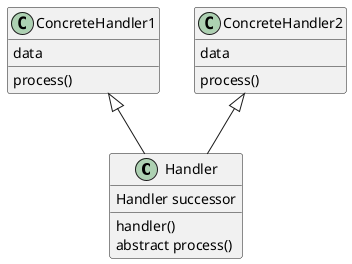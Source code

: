@startuml

abstract class Handler

ConcreteHandler1<|--Handler
ConcreteHandler2<|--Handler

class Handler {
Handler successor
handler()
abstract process()
}

class ConcreteHandler1 {
data
process()
}

class ConcreteHandler2 {
data
process()
}

@enduml